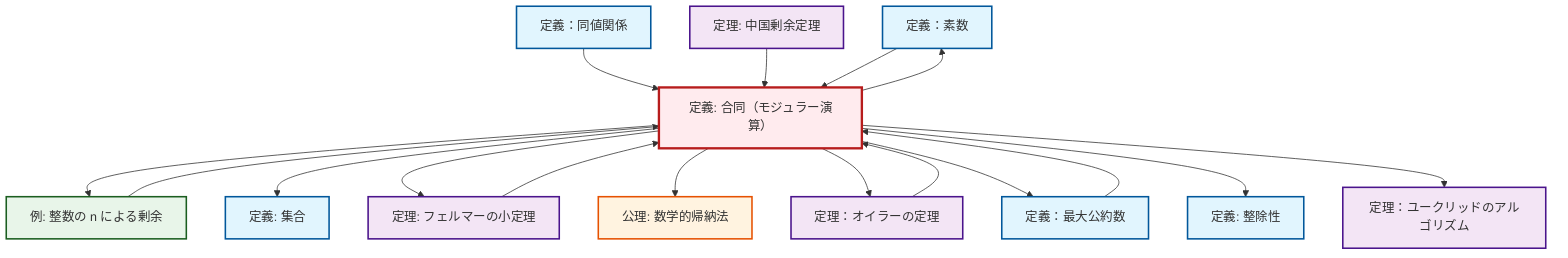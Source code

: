 graph TD
    classDef definition fill:#e1f5fe,stroke:#01579b,stroke-width:2px
    classDef theorem fill:#f3e5f5,stroke:#4a148c,stroke-width:2px
    classDef axiom fill:#fff3e0,stroke:#e65100,stroke-width:2px
    classDef example fill:#e8f5e9,stroke:#1b5e20,stroke-width:2px
    classDef current fill:#ffebee,stroke:#b71c1c,stroke-width:3px
    def-prime["定義：素数"]:::definition
    thm-euclidean-algorithm["定理：ユークリッドのアルゴリズム"]:::theorem
    ax-induction["公理: 数学的帰納法"]:::axiom
    thm-euler["定理：オイラーの定理"]:::theorem
    def-congruence["定義: 合同（モジュラー演算）"]:::definition
    ex-quotient-integers-mod-n["例: 整数の n による剰余"]:::example
    def-divisibility["定義: 整除性"]:::definition
    def-equivalence-relation["定義：同値関係"]:::definition
    def-set["定義: 集合"]:::definition
    thm-fermat-little["定理: フェルマーの小定理"]:::theorem
    thm-chinese-remainder["定理: 中国剰余定理"]:::theorem
    def-gcd["定義：最大公約数"]:::definition
    def-equivalence-relation --> def-congruence
    def-congruence --> ex-quotient-integers-mod-n
    thm-chinese-remainder --> def-congruence
    def-congruence --> def-set
    def-prime --> def-congruence
    def-congruence --> thm-fermat-little
    ex-quotient-integers-mod-n --> def-congruence
    thm-euler --> def-congruence
    def-congruence --> ax-induction
    def-congruence --> thm-euler
    def-congruence --> def-gcd
    def-congruence --> def-divisibility
    def-congruence --> def-prime
    def-congruence --> thm-euclidean-algorithm
    thm-fermat-little --> def-congruence
    def-gcd --> def-congruence
    class def-congruence current